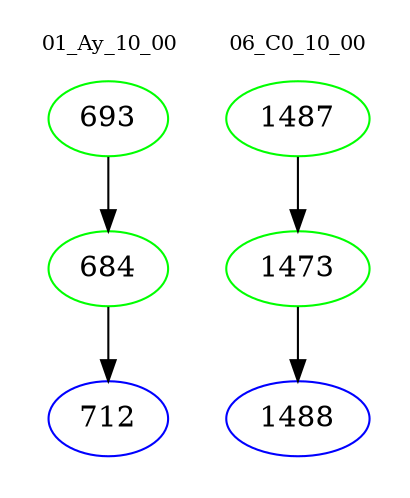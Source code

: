 digraph{
subgraph cluster_0 {
color = white
label = "01_Ay_10_00";
fontsize=10;
T0_693 [label="693", color="green"]
T0_693 -> T0_684 [color="black"]
T0_684 [label="684", color="green"]
T0_684 -> T0_712 [color="black"]
T0_712 [label="712", color="blue"]
}
subgraph cluster_1 {
color = white
label = "06_C0_10_00";
fontsize=10;
T1_1487 [label="1487", color="green"]
T1_1487 -> T1_1473 [color="black"]
T1_1473 [label="1473", color="green"]
T1_1473 -> T1_1488 [color="black"]
T1_1488 [label="1488", color="blue"]
}
}
